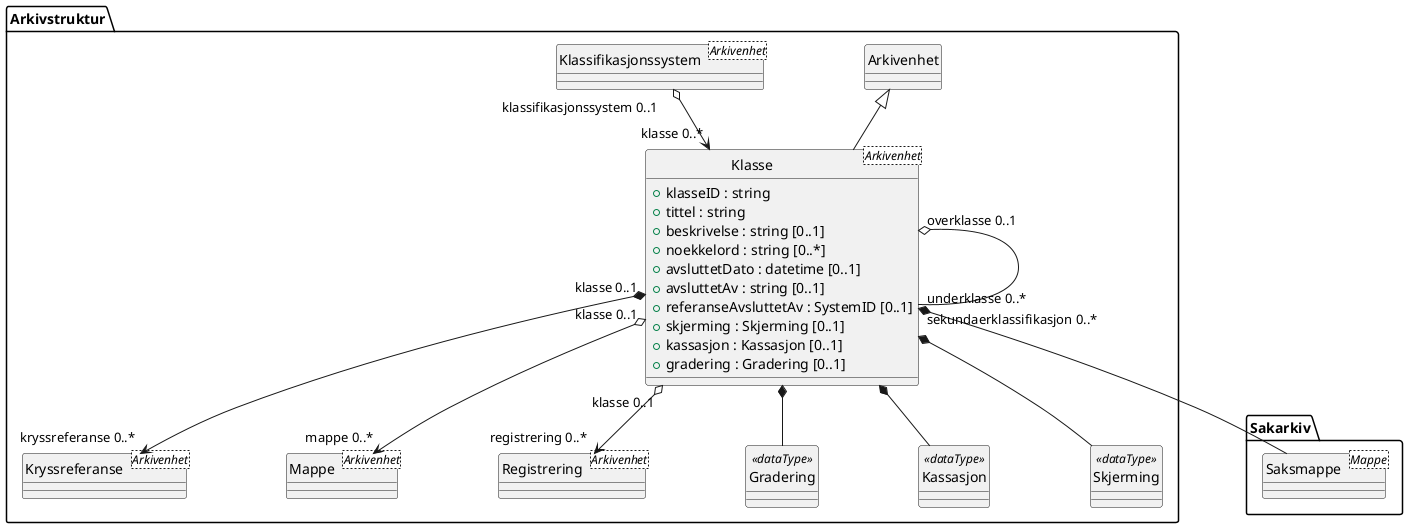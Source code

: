 @startuml
skinparam nodesep 100
hide circle
class Arkivstruktur.Klasse <Arkivenhet> {
  +klasseID : string
  +tittel : string
  +beskrivelse : string [0..1]
  +noekkelord : string [0..*]
  +avsluttetDato : datetime [0..1]
  +avsluttetAv : string [0..1]
  +referanseAvsluttetAv : SystemID [0..1]
  +skjerming : Skjerming [0..1]
  +kassasjon : Kassasjon [0..1]
  +gradering : Gradering [0..1]
}
class Arkivstruktur.Arkivenhet {
}
Arkivstruktur.Arkivenhet <|-- Arkivstruktur.Klasse
class Arkivstruktur.Kryssreferanse <Arkivenhet> {
}
Arkivstruktur.Klasse "klasse 0..1" *--> "kryssreferanse 0..*" Arkivstruktur.Kryssreferanse
class Arkivstruktur.Mappe <Arkivenhet> {
}
Arkivstruktur.Klasse "klasse 0..1" o--> "mappe 0..*" Arkivstruktur.Mappe
class Arkivstruktur.Registrering <Arkivenhet> {
}
Arkivstruktur.Klasse "klasse 0..1" o--> "registrering 0..*" Arkivstruktur.Registrering
Arkivstruktur.Klasse "overklasse 0..1" o-- "underklasse 0..*" Arkivstruktur.Klasse
class Sakarkiv.Saksmappe <Mappe> {
}
Arkivstruktur.Klasse "sekundaerklassifikasjon 0..*" *-- Sakarkiv.Saksmappe
class Arkivstruktur.Gradering <<dataType>> {
}
Arkivstruktur.Klasse *-- Arkivstruktur.Gradering
class Arkivstruktur.Kassasjon <<dataType>> {
}
Arkivstruktur.Klasse *-- Arkivstruktur.Kassasjon
class Arkivstruktur.Skjerming <<dataType>> {
}
Arkivstruktur.Klasse *-- Arkivstruktur.Skjerming
class Arkivstruktur.Klassifikasjonssystem <Arkivenhet> {
}
Arkivstruktur.Klassifikasjonssystem "klassifikasjonssystem 0..1" o--> "klasse 0..*" Arkivstruktur.Klasse
@enduml
